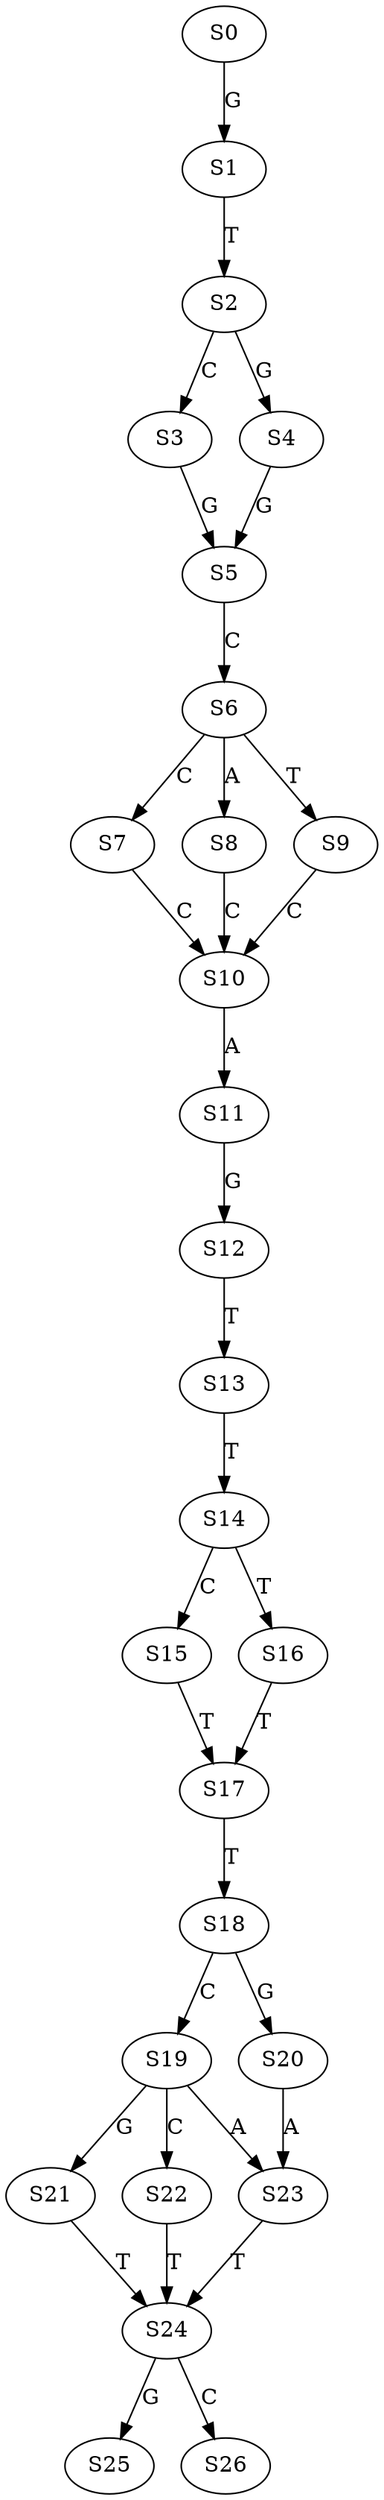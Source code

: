 strict digraph  {
	S0 -> S1 [ label = G ];
	S1 -> S2 [ label = T ];
	S2 -> S3 [ label = C ];
	S2 -> S4 [ label = G ];
	S3 -> S5 [ label = G ];
	S4 -> S5 [ label = G ];
	S5 -> S6 [ label = C ];
	S6 -> S7 [ label = C ];
	S6 -> S8 [ label = A ];
	S6 -> S9 [ label = T ];
	S7 -> S10 [ label = C ];
	S8 -> S10 [ label = C ];
	S9 -> S10 [ label = C ];
	S10 -> S11 [ label = A ];
	S11 -> S12 [ label = G ];
	S12 -> S13 [ label = T ];
	S13 -> S14 [ label = T ];
	S14 -> S15 [ label = C ];
	S14 -> S16 [ label = T ];
	S15 -> S17 [ label = T ];
	S16 -> S17 [ label = T ];
	S17 -> S18 [ label = T ];
	S18 -> S19 [ label = C ];
	S18 -> S20 [ label = G ];
	S19 -> S21 [ label = G ];
	S19 -> S22 [ label = C ];
	S19 -> S23 [ label = A ];
	S20 -> S23 [ label = A ];
	S21 -> S24 [ label = T ];
	S22 -> S24 [ label = T ];
	S23 -> S24 [ label = T ];
	S24 -> S25 [ label = G ];
	S24 -> S26 [ label = C ];
}
